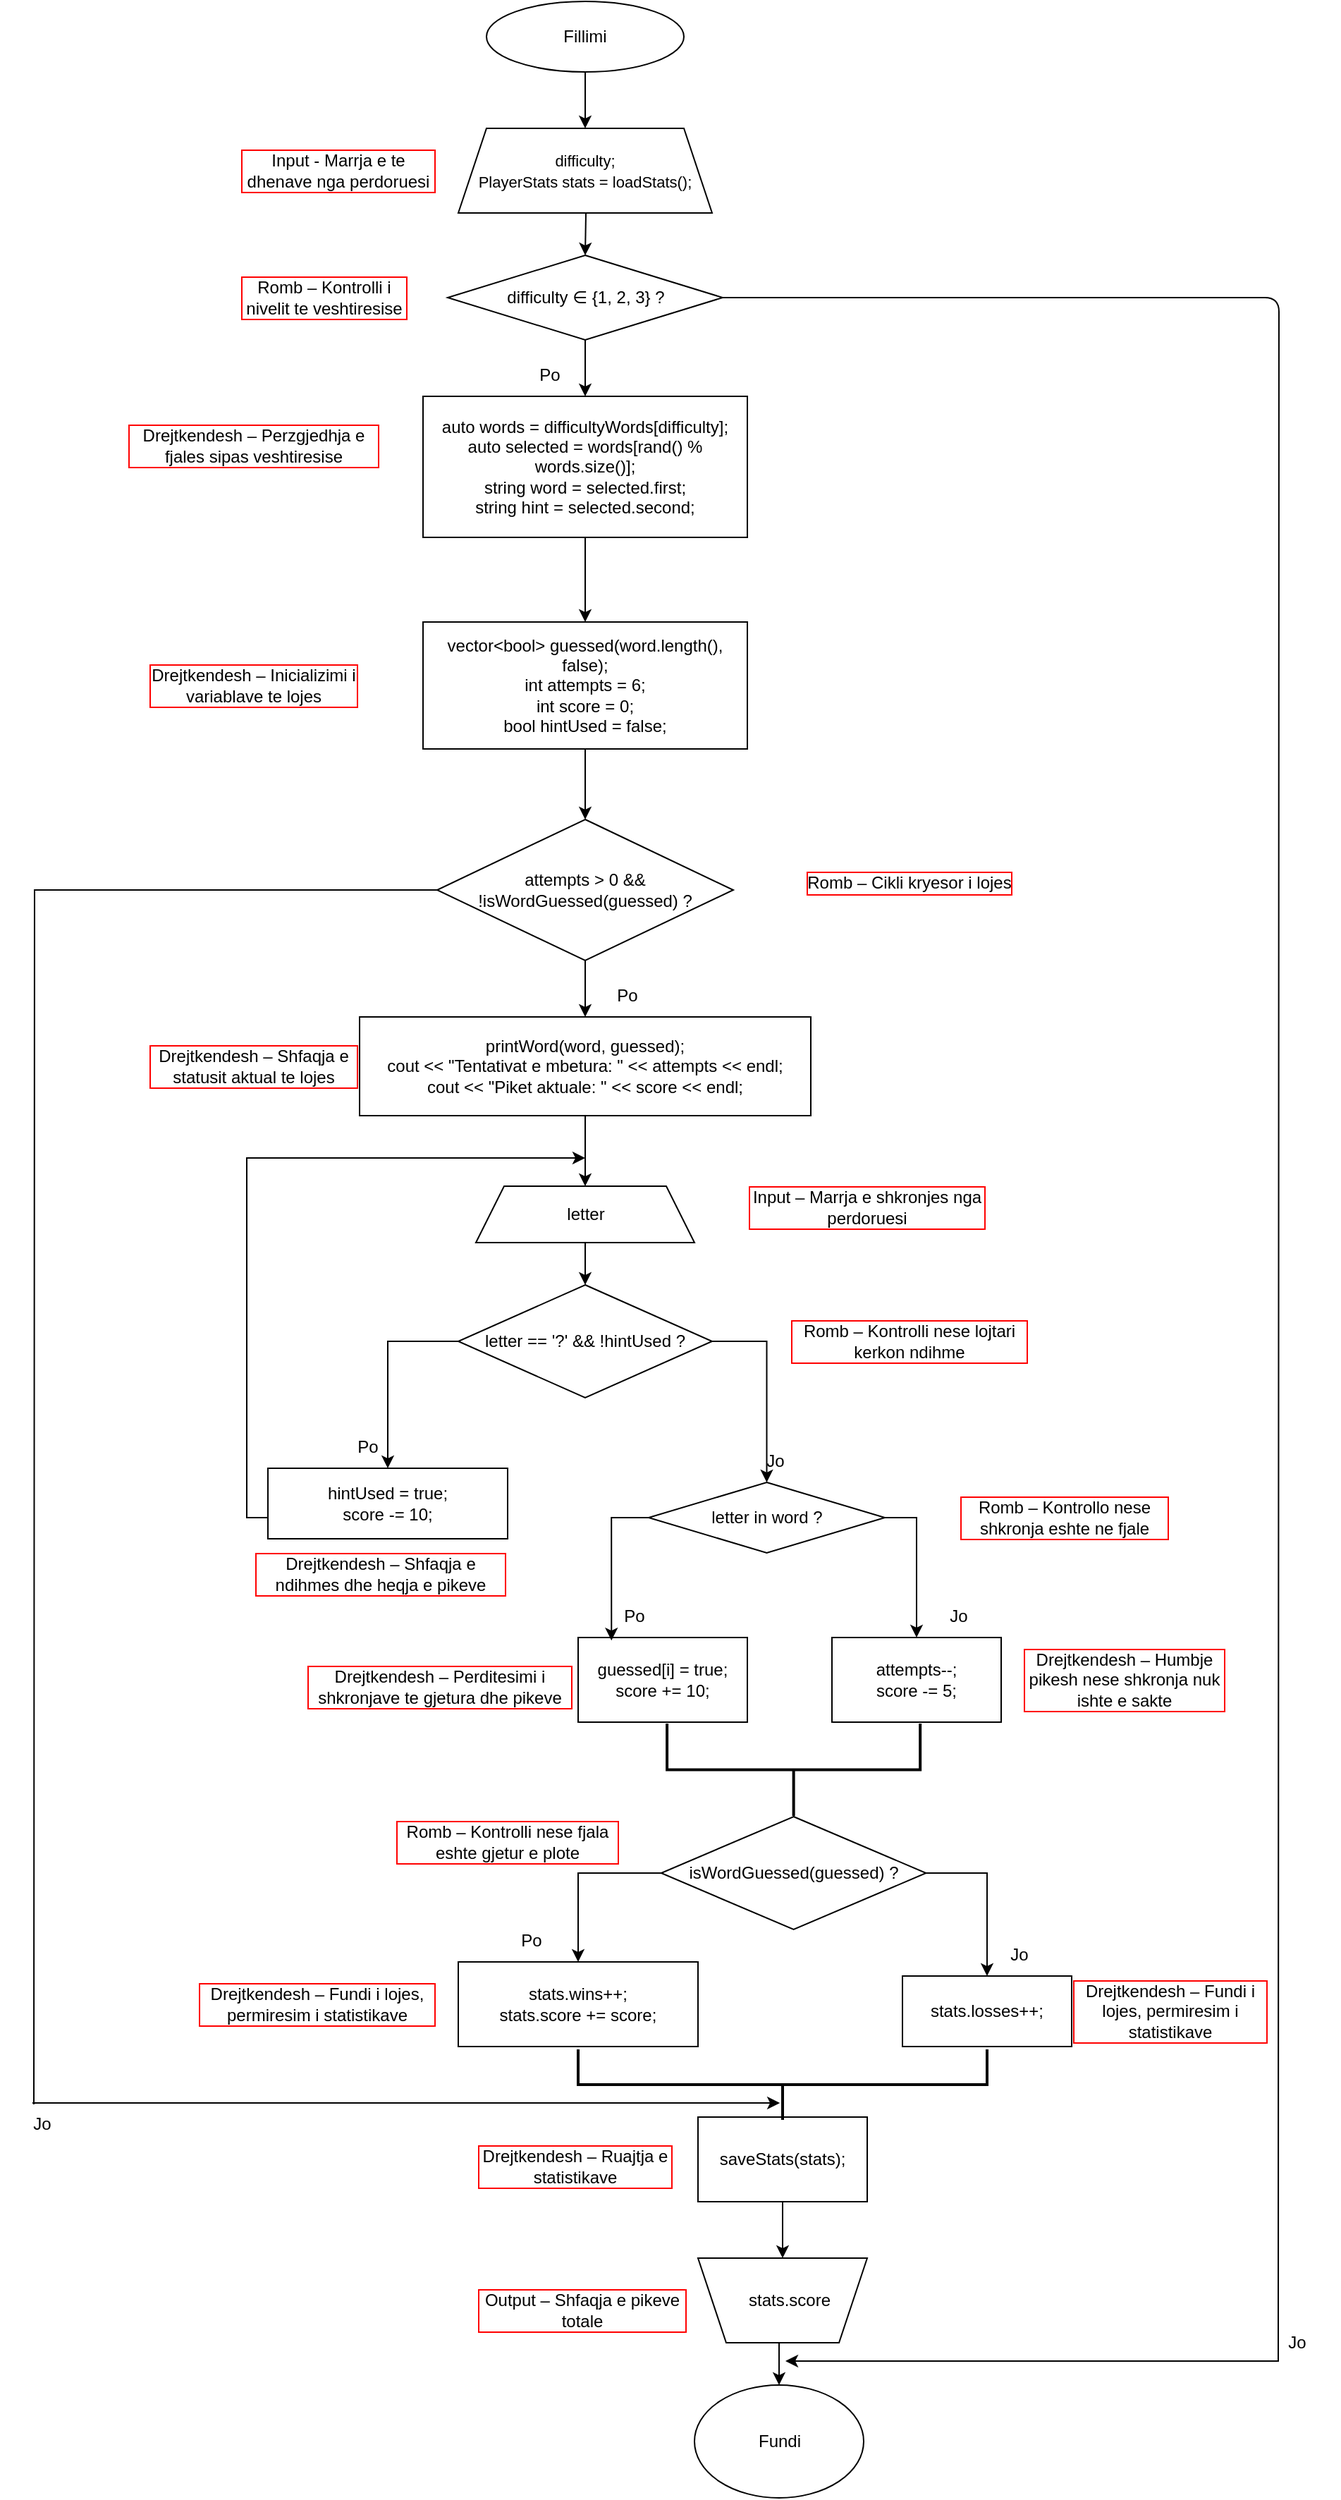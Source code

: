 <mxfile version="26.0.12">
  <diagram name="Page-1" id="fimrnE-iQMw2vcRcOvgp">
    <mxGraphModel dx="1844" dy="825" grid="1" gridSize="10" guides="1" tooltips="1" connect="1" arrows="1" fold="1" page="0" pageScale="1" pageWidth="850" pageHeight="1100" math="0" shadow="0">
      <root>
        <mxCell id="0" />
        <mxCell id="1" parent="0" />
        <mxCell id="ho7Oj8y4FpPHAUlmqDVh-1" value="Fillimi" style="ellipse;whiteSpace=wrap;html=1;" vertex="1" parent="1">
          <mxGeometry x="295" y="40" width="140" height="50" as="geometry" />
        </mxCell>
        <mxCell id="ho7Oj8y4FpPHAUlmqDVh-2" value="&lt;pre&gt;&lt;font style=&quot;font-size: 11px;&quot; face=&quot;Helvetica&quot;&gt;&lt;br&gt;difficulty;&lt;br&gt;&lt;span style=&quot;&quot; class=&quot;hljs-attribute&quot;&gt;PlayerStats&lt;/span&gt; stats = loadStats();&lt;/font&gt;&lt;/pre&gt;&lt;div&gt;&lt;br&gt;&lt;/div&gt;" style="shape=trapezoid;perimeter=trapezoidPerimeter;whiteSpace=wrap;html=1;fixedSize=1;align=center;" vertex="1" parent="1">
          <mxGeometry x="275" y="130" width="180" height="60" as="geometry" />
        </mxCell>
        <mxCell id="ho7Oj8y4FpPHAUlmqDVh-78" style="edgeStyle=orthogonalEdgeStyle;rounded=1;orthogonalLoop=1;jettySize=auto;html=1;exitX=1;exitY=0.5;exitDx=0;exitDy=0;curved=0;endArrow=none;startFill=0;" edge="1" parent="1" source="ho7Oj8y4FpPHAUlmqDVh-4">
          <mxGeometry relative="1" as="geometry">
            <mxPoint x="856.5" y="1713" as="targetPoint" />
            <mxPoint x="466.5" y="249" as="sourcePoint" />
          </mxGeometry>
        </mxCell>
        <mxCell id="ho7Oj8y4FpPHAUlmqDVh-4" value="&lt;br&gt;difficulty ∈ {1, 2, 3} ?&lt;div&gt;&lt;br/&gt;&lt;/div&gt;" style="rhombus;whiteSpace=wrap;html=1;align=center;" vertex="1" parent="1">
          <mxGeometry x="267.5" y="220" width="195" height="60" as="geometry" />
        </mxCell>
        <mxCell id="ho7Oj8y4FpPHAUlmqDVh-8" value="Jo" style="text;html=1;align=center;verticalAlign=middle;whiteSpace=wrap;rounded=0;" vertex="1" parent="1">
          <mxGeometry x="840" y="1685" width="60" height="30" as="geometry" />
        </mxCell>
        <mxCell id="ho7Oj8y4FpPHAUlmqDVh-9" value="" style="endArrow=classic;html=1;rounded=0;entryX=0.5;entryY=0;entryDx=0;entryDy=0;" edge="1" parent="1" target="ho7Oj8y4FpPHAUlmqDVh-4">
          <mxGeometry width="50" height="50" relative="1" as="geometry">
            <mxPoint x="365.51" y="190" as="sourcePoint" />
            <mxPoint x="364.48" y="243.34" as="targetPoint" />
          </mxGeometry>
        </mxCell>
        <mxCell id="ho7Oj8y4FpPHAUlmqDVh-10" value="" style="endArrow=classic;html=1;rounded=0;exitX=0.5;exitY=1;exitDx=0;exitDy=0;entryX=0.5;entryY=0;entryDx=0;entryDy=0;" edge="1" parent="1" source="ho7Oj8y4FpPHAUlmqDVh-1" target="ho7Oj8y4FpPHAUlmqDVh-2">
          <mxGeometry width="50" height="50" relative="1" as="geometry">
            <mxPoint x="380" y="280" as="sourcePoint" />
            <mxPoint x="200" y="130" as="targetPoint" />
          </mxGeometry>
        </mxCell>
        <mxCell id="ho7Oj8y4FpPHAUlmqDVh-21" style="edgeStyle=orthogonalEdgeStyle;rounded=0;orthogonalLoop=1;jettySize=auto;html=1;exitX=0.5;exitY=1;exitDx=0;exitDy=0;entryX=0.5;entryY=0;entryDx=0;entryDy=0;" edge="1" parent="1" source="ho7Oj8y4FpPHAUlmqDVh-11" target="ho7Oj8y4FpPHAUlmqDVh-17">
          <mxGeometry relative="1" as="geometry" />
        </mxCell>
        <UserObject label="&lt;br&gt;&lt;span class=&quot;hljs-type&quot;&gt;auto&lt;/span&gt; &lt;span class=&quot;hljs-variable&quot;&gt;words&lt;/span&gt; &lt;span class=&quot;hljs-operator&quot;&gt;=&lt;/span&gt; difficultyWords[difficulty];&lt;br&gt;&lt;span class=&quot;hljs-type&quot;&gt;auto&lt;/span&gt; &lt;span class=&quot;hljs-variable&quot;&gt;selected&lt;/span&gt; &lt;span class=&quot;hljs-operator&quot;&gt;=&lt;/span&gt; words[rand() % words.size()];&lt;br&gt;&lt;span class=&quot;hljs-type&quot;&gt;string&lt;/span&gt; &lt;span class=&quot;hljs-variable&quot;&gt;word&lt;/span&gt; &lt;span class=&quot;hljs-operator&quot;&gt;=&lt;/span&gt; selected.first;&lt;br&gt;&lt;span class=&quot;hljs-type&quot;&gt;string&lt;/span&gt; &lt;span class=&quot;hljs-variable&quot;&gt;hint&lt;/span&gt; &lt;span class=&quot;hljs-operator&quot;&gt;=&lt;/span&gt; selected.second;&lt;div&gt;&lt;br/&gt;&lt;/div&gt;" link="&#xa;&lt;span class=&quot;hljs-type&quot;&gt;auto&lt;/span&gt; &lt;span class=&quot;hljs-variable&quot;&gt;words&lt;/span&gt; &lt;span class=&quot;hljs-operator&quot;&gt;=&lt;/span&gt; difficultyWords[difficulty];&#xa;&lt;span class=&quot;hljs-type&quot;&gt;auto&lt;/span&gt; &lt;span class=&quot;hljs-variable&quot;&gt;selected&lt;/span&gt; &lt;span class=&quot;hljs-operator&quot;&gt;=&lt;/span&gt; words[rand() % words.size()];&#xa;&lt;span class=&quot;hljs-type&quot;&gt;string&lt;/span&gt; &lt;span class=&quot;hljs-variable&quot;&gt;word&lt;/span&gt; &lt;span class=&quot;hljs-operator&quot;&gt;=&lt;/span&gt; selected.first;&#xa;&lt;span class=&quot;hljs-type&quot;&gt;string&lt;/span&gt; &lt;span class=&quot;hljs-variable&quot;&gt;hint&lt;/span&gt; &lt;span class=&quot;hljs-operator&quot;&gt;=&lt;/span&gt; selected.second;&#xa;&#xa;" id="ho7Oj8y4FpPHAUlmqDVh-11">
          <mxCell style="rounded=0;whiteSpace=wrap;html=1;align=center;" vertex="1" parent="1">
            <mxGeometry x="250" y="320" width="230" height="100" as="geometry" />
          </mxCell>
        </UserObject>
        <mxCell id="ho7Oj8y4FpPHAUlmqDVh-12" value="" style="endArrow=classic;html=1;rounded=0;entryX=0.5;entryY=0;entryDx=0;entryDy=0;exitX=0.5;exitY=1;exitDx=0;exitDy=0;" edge="1" parent="1" source="ho7Oj8y4FpPHAUlmqDVh-4" target="ho7Oj8y4FpPHAUlmqDVh-11">
          <mxGeometry width="50" height="50" relative="1" as="geometry">
            <mxPoint x="380" y="380" as="sourcePoint" />
            <mxPoint x="430" y="330" as="targetPoint" />
          </mxGeometry>
        </mxCell>
        <mxCell id="ho7Oj8y4FpPHAUlmqDVh-13" value="Po" style="text;html=1;align=center;verticalAlign=middle;whiteSpace=wrap;rounded=0;" vertex="1" parent="1">
          <mxGeometry x="310" y="290" width="60" height="30" as="geometry" />
        </mxCell>
        <mxCell id="ho7Oj8y4FpPHAUlmqDVh-14" value="Input - Marrja e te dhenave nga perdoruesi" style="text;html=1;align=center;verticalAlign=middle;whiteSpace=wrap;rounded=0;labelBorderColor=light-dark(#ff0000, #ededed);" vertex="1" parent="1">
          <mxGeometry x="120" y="140" width="140" height="40" as="geometry" />
        </mxCell>
        <mxCell id="ho7Oj8y4FpPHAUlmqDVh-15" value="Romb – Kontrolli i nivelit te veshtiresise" style="text;html=1;align=center;verticalAlign=middle;whiteSpace=wrap;rounded=0;labelBorderColor=#FF0000;" vertex="1" parent="1">
          <mxGeometry x="120" y="235" width="120" height="30" as="geometry" />
        </mxCell>
        <mxCell id="ho7Oj8y4FpPHAUlmqDVh-16" value="Drejtkendesh – Perzgjedhja e fjales sipas veshtiresise" style="text;html=1;align=center;verticalAlign=middle;whiteSpace=wrap;rounded=0;labelBorderColor=#FF0000;" vertex="1" parent="1">
          <mxGeometry x="40" y="340" width="180" height="30" as="geometry" />
        </mxCell>
        <mxCell id="ho7Oj8y4FpPHAUlmqDVh-24" style="edgeStyle=orthogonalEdgeStyle;rounded=0;orthogonalLoop=1;jettySize=auto;html=1;exitX=0.5;exitY=1;exitDx=0;exitDy=0;entryX=0.5;entryY=0;entryDx=0;entryDy=0;" edge="1" parent="1" source="ho7Oj8y4FpPHAUlmqDVh-17" target="ho7Oj8y4FpPHAUlmqDVh-23">
          <mxGeometry relative="1" as="geometry" />
        </mxCell>
        <mxCell id="ho7Oj8y4FpPHAUlmqDVh-17" value="&lt;br&gt;&lt;span class=&quot;hljs-function&quot;&gt;vector&amp;lt;&lt;span class=&quot;hljs-type&quot;&gt;bool&lt;/span&gt;&amp;gt; &lt;span class=&quot;hljs-title&quot;&gt;guessed&lt;/span&gt;&lt;span class=&quot;hljs-params&quot;&gt;(&lt;span class=&quot;hljs-type&quot;&gt;word&lt;/span&gt;.length(), &lt;span class=&quot;hljs-literal&quot;&gt;false&lt;/span&gt;)&lt;/span&gt;&lt;/span&gt;;&lt;br&gt;&lt;span class=&quot;hljs-type&quot;&gt;int&lt;/span&gt; attempts = &lt;span class=&quot;hljs-number&quot;&gt;6&lt;/span&gt;;&lt;br&gt;&lt;span class=&quot;hljs-type&quot;&gt;int&lt;/span&gt; score = &lt;span class=&quot;hljs-number&quot;&gt;0&lt;/span&gt;;&lt;br&gt;&lt;span class=&quot;hljs-type&quot;&gt;bool&lt;/span&gt; hintUsed = &lt;span class=&quot;hljs-literal&quot;&gt;false&lt;/span&gt;;&lt;div&gt;&lt;br/&gt;&lt;/div&gt;" style="rounded=0;whiteSpace=wrap;html=1;align=center;" vertex="1" parent="1">
          <mxGeometry x="250" y="480" width="230" height="90" as="geometry" />
        </mxCell>
        <mxCell id="ho7Oj8y4FpPHAUlmqDVh-22" value="Drejtkendesh – Inicializimi i variablave te lojes" style="text;html=1;align=center;verticalAlign=middle;whiteSpace=wrap;rounded=0;labelBorderColor=#FF0000;" vertex="1" parent="1">
          <mxGeometry x="55" y="510" width="150" height="30" as="geometry" />
        </mxCell>
        <mxCell id="ho7Oj8y4FpPHAUlmqDVh-28" style="edgeStyle=orthogonalEdgeStyle;rounded=0;orthogonalLoop=1;jettySize=auto;html=1;exitX=0.5;exitY=1;exitDx=0;exitDy=0;entryX=0.5;entryY=0;entryDx=0;entryDy=0;" edge="1" parent="1" source="ho7Oj8y4FpPHAUlmqDVh-23" target="ho7Oj8y4FpPHAUlmqDVh-27">
          <mxGeometry relative="1" as="geometry" />
        </mxCell>
        <mxCell id="ho7Oj8y4FpPHAUlmqDVh-80" style="edgeStyle=orthogonalEdgeStyle;rounded=0;orthogonalLoop=1;jettySize=auto;html=1;exitX=0;exitY=0.5;exitDx=0;exitDy=0;endArrow=none;startFill=0;" edge="1" parent="1" source="ho7Oj8y4FpPHAUlmqDVh-23">
          <mxGeometry relative="1" as="geometry">
            <mxPoint x="-26" y="1531" as="targetPoint" />
            <mxPoint x="254" y="671" as="sourcePoint" />
          </mxGeometry>
        </mxCell>
        <mxCell id="ho7Oj8y4FpPHAUlmqDVh-23" value="attempts &amp;gt; &lt;span class=&quot;hljs-number&quot;&gt;0&lt;/span&gt; &amp;amp;&amp;amp; !&lt;span class=&quot;hljs-built_in&quot;&gt;isWordGuessed&lt;/span&gt;(guessed) ?" style="rhombus;whiteSpace=wrap;html=1;" vertex="1" parent="1">
          <mxGeometry x="260" y="620" width="210" height="100" as="geometry" />
        </mxCell>
        <mxCell id="ho7Oj8y4FpPHAUlmqDVh-26" value="Jo" style="text;html=1;align=center;verticalAlign=middle;whiteSpace=wrap;rounded=0;" vertex="1" parent="1">
          <mxGeometry x="-50" y="1530" width="60" height="30" as="geometry" />
        </mxCell>
        <mxCell id="ho7Oj8y4FpPHAUlmqDVh-32" style="edgeStyle=orthogonalEdgeStyle;rounded=0;orthogonalLoop=1;jettySize=auto;html=1;exitX=0.5;exitY=1;exitDx=0;exitDy=0;" edge="1" parent="1" source="ho7Oj8y4FpPHAUlmqDVh-27" target="ho7Oj8y4FpPHAUlmqDVh-31">
          <mxGeometry relative="1" as="geometry" />
        </mxCell>
        <mxCell id="ho7Oj8y4FpPHAUlmqDVh-27" value="&lt;br&gt;&lt;span class=&quot;hljs-built_in&quot;&gt;printWord&lt;/span&gt;(&lt;span class=&quot;hljs-type&quot;&gt;word&lt;/span&gt;, guessed);&lt;br&gt;cout &amp;lt;&amp;lt; &lt;span class=&quot;hljs-string&quot;&gt;&quot;Tentativat e mbetura: &quot;&lt;/span&gt; &amp;lt;&amp;lt; attempts &amp;lt;&amp;lt; endl;&lt;br&gt;cout &amp;lt;&amp;lt; &lt;span class=&quot;hljs-string&quot;&gt;&quot;Piket aktuale: &quot;&lt;/span&gt; &amp;lt;&amp;lt; score &amp;lt;&amp;lt; endl;&lt;div&gt;&lt;br/&gt;&lt;/div&gt;" style="rounded=0;whiteSpace=wrap;html=1;align=center;" vertex="1" parent="1">
          <mxGeometry x="205" y="760" width="320" height="70" as="geometry" />
        </mxCell>
        <mxCell id="ho7Oj8y4FpPHAUlmqDVh-29" value="Drejtkendesh – Shfaqja e statusit aktual te lojes" style="text;html=1;align=center;verticalAlign=middle;whiteSpace=wrap;rounded=0;labelBorderColor=#FF0000;" vertex="1" parent="1">
          <mxGeometry x="55" y="780" width="150" height="30" as="geometry" />
        </mxCell>
        <mxCell id="ho7Oj8y4FpPHAUlmqDVh-30" value="Po" style="text;html=1;align=center;verticalAlign=middle;whiteSpace=wrap;rounded=0;" vertex="1" parent="1">
          <mxGeometry x="365" y="730" width="60" height="30" as="geometry" />
        </mxCell>
        <mxCell id="ho7Oj8y4FpPHAUlmqDVh-34" style="edgeStyle=orthogonalEdgeStyle;rounded=0;orthogonalLoop=1;jettySize=auto;html=1;exitX=0.5;exitY=1;exitDx=0;exitDy=0;entryX=0.5;entryY=0;entryDx=0;entryDy=0;" edge="1" parent="1" source="ho7Oj8y4FpPHAUlmqDVh-31" target="ho7Oj8y4FpPHAUlmqDVh-33">
          <mxGeometry relative="1" as="geometry" />
        </mxCell>
        <mxCell id="ho7Oj8y4FpPHAUlmqDVh-31" value="letter" style="shape=trapezoid;perimeter=trapezoidPerimeter;whiteSpace=wrap;html=1;fixedSize=1;" vertex="1" parent="1">
          <mxGeometry x="287.5" y="880" width="155" height="40" as="geometry" />
        </mxCell>
        <mxCell id="ho7Oj8y4FpPHAUlmqDVh-36" style="edgeStyle=orthogonalEdgeStyle;rounded=0;orthogonalLoop=1;jettySize=auto;html=1;exitX=0;exitY=0.5;exitDx=0;exitDy=0;entryX=0.5;entryY=0;entryDx=0;entryDy=0;" edge="1" parent="1" source="ho7Oj8y4FpPHAUlmqDVh-33" target="ho7Oj8y4FpPHAUlmqDVh-35">
          <mxGeometry relative="1" as="geometry" />
        </mxCell>
        <mxCell id="ho7Oj8y4FpPHAUlmqDVh-45" style="edgeStyle=orthogonalEdgeStyle;rounded=0;orthogonalLoop=1;jettySize=auto;html=1;exitX=1;exitY=0.5;exitDx=0;exitDy=0;" edge="1" parent="1" source="ho7Oj8y4FpPHAUlmqDVh-33" target="ho7Oj8y4FpPHAUlmqDVh-44">
          <mxGeometry relative="1" as="geometry" />
        </mxCell>
        <mxCell id="ho7Oj8y4FpPHAUlmqDVh-33" value="&lt;br&gt;&lt;span class=&quot;hljs-attr&quot;&gt;letter&lt;/span&gt; == &lt;span class=&quot;hljs-string&quot;&gt;&#39;?&#39;&lt;/span&gt; &amp;amp;&amp;amp; !hintUsed ?&lt;div&gt;&lt;br/&gt;&lt;/div&gt;" style="rhombus;whiteSpace=wrap;html=1;align=center;" vertex="1" parent="1">
          <mxGeometry x="275" y="950" width="180" height="80" as="geometry" />
        </mxCell>
        <mxCell id="ho7Oj8y4FpPHAUlmqDVh-38" style="edgeStyle=orthogonalEdgeStyle;rounded=0;orthogonalLoop=1;jettySize=auto;html=1;exitX=0;exitY=0.5;exitDx=0;exitDy=0;" edge="1" parent="1">
          <mxGeometry relative="1" as="geometry">
            <mxPoint x="365" y="860" as="targetPoint" />
            <mxPoint x="145" y="1115" as="sourcePoint" />
            <Array as="points">
              <mxPoint x="125" y="1115" />
              <mxPoint x="125" y="860" />
            </Array>
          </mxGeometry>
        </mxCell>
        <mxCell id="ho7Oj8y4FpPHAUlmqDVh-35" value="&lt;br&gt;&lt;span class=&quot;hljs-attribute&quot;&gt;hintUsed&lt;/span&gt; = &lt;span class=&quot;hljs-literal&quot;&gt;true&lt;/span&gt;;&lt;br&gt;&lt;span class=&quot;hljs-attribute&quot;&gt;score&lt;/span&gt; -= &lt;span class=&quot;hljs-number&quot;&gt;10&lt;/span&gt;;&lt;div&gt;&lt;br&gt;&lt;/div&gt;" style="rounded=0;whiteSpace=wrap;html=1;align=center;" vertex="1" parent="1">
          <mxGeometry x="140" y="1080" width="170" height="50" as="geometry" />
        </mxCell>
        <mxCell id="ho7Oj8y4FpPHAUlmqDVh-37" value="Po" style="text;html=1;align=center;verticalAlign=middle;whiteSpace=wrap;rounded=0;" vertex="1" parent="1">
          <mxGeometry x="181" y="1050" width="60" height="30" as="geometry" />
        </mxCell>
        <mxCell id="ho7Oj8y4FpPHAUlmqDVh-43" value="Jo" style="text;html=1;align=center;verticalAlign=middle;whiteSpace=wrap;rounded=0;" vertex="1" parent="1">
          <mxGeometry x="470" y="1060" width="60" height="30" as="geometry" />
        </mxCell>
        <mxCell id="ho7Oj8y4FpPHAUlmqDVh-49" style="edgeStyle=orthogonalEdgeStyle;rounded=0;orthogonalLoop=1;jettySize=auto;html=1;exitX=1;exitY=0.5;exitDx=0;exitDy=0;entryX=0.5;entryY=0;entryDx=0;entryDy=0;" edge="1" parent="1" source="ho7Oj8y4FpPHAUlmqDVh-44" target="ho7Oj8y4FpPHAUlmqDVh-47">
          <mxGeometry relative="1" as="geometry" />
        </mxCell>
        <mxCell id="ho7Oj8y4FpPHAUlmqDVh-44" value="&lt;br&gt;letter in&amp;nbsp;&lt;span class=&quot;hljs-type&quot;&gt;word&lt;/span&gt; ?&lt;div&gt;&lt;br&gt;&lt;/div&gt;" style="rhombus;whiteSpace=wrap;html=1;align=center;" vertex="1" parent="1">
          <mxGeometry x="410" y="1090" width="167.5" height="50" as="geometry" />
        </mxCell>
        <mxCell id="ho7Oj8y4FpPHAUlmqDVh-46" value="guessed[i] = &lt;span class=&quot;hljs-literal&quot;&gt;true&lt;/span&gt;;&lt;br/&gt;score += &lt;span class=&quot;hljs-number&quot;&gt;10&lt;/span&gt;;" style="rounded=0;whiteSpace=wrap;html=1;" vertex="1" parent="1">
          <mxGeometry x="360" y="1200" width="120" height="60" as="geometry" />
        </mxCell>
        <mxCell id="ho7Oj8y4FpPHAUlmqDVh-47" value="&lt;br&gt;attempts&lt;span class=&quot;hljs-comment&quot;&gt;--;&lt;/span&gt;&lt;br&gt;score -= &lt;span class=&quot;hljs-number&quot;&gt;5&lt;/span&gt;;&lt;div&gt;&lt;br/&gt;&lt;/div&gt;" style="rounded=0;whiteSpace=wrap;html=1;align=center;" vertex="1" parent="1">
          <mxGeometry x="540" y="1200" width="120" height="60" as="geometry" />
        </mxCell>
        <mxCell id="ho7Oj8y4FpPHAUlmqDVh-48" style="edgeStyle=orthogonalEdgeStyle;rounded=0;orthogonalLoop=1;jettySize=auto;html=1;exitX=0;exitY=0.5;exitDx=0;exitDy=0;entryX=0.197;entryY=0.035;entryDx=0;entryDy=0;entryPerimeter=0;" edge="1" parent="1" source="ho7Oj8y4FpPHAUlmqDVh-44" target="ho7Oj8y4FpPHAUlmqDVh-46">
          <mxGeometry relative="1" as="geometry" />
        </mxCell>
        <mxCell id="ho7Oj8y4FpPHAUlmqDVh-50" value="Po" style="text;html=1;align=center;verticalAlign=middle;whiteSpace=wrap;rounded=0;" vertex="1" parent="1">
          <mxGeometry x="370" y="1170" width="60" height="30" as="geometry" />
        </mxCell>
        <mxCell id="ho7Oj8y4FpPHAUlmqDVh-51" value="Jo" style="text;html=1;align=center;verticalAlign=middle;whiteSpace=wrap;rounded=0;" vertex="1" parent="1">
          <mxGeometry x="600" y="1170" width="60" height="30" as="geometry" />
        </mxCell>
        <mxCell id="ho7Oj8y4FpPHAUlmqDVh-52" value="" style="strokeWidth=2;html=1;shape=mxgraph.flowchart.annotation_2;align=left;labelPosition=right;pointerEvents=1;rotation=-90;" vertex="1" parent="1">
          <mxGeometry x="480" y="1204" width="65.63" height="179.53" as="geometry" />
        </mxCell>
        <mxCell id="ho7Oj8y4FpPHAUlmqDVh-56" style="edgeStyle=orthogonalEdgeStyle;rounded=0;orthogonalLoop=1;jettySize=auto;html=1;exitX=0;exitY=0.5;exitDx=0;exitDy=0;" edge="1" parent="1" source="ho7Oj8y4FpPHAUlmqDVh-55" target="ho7Oj8y4FpPHAUlmqDVh-57">
          <mxGeometry relative="1" as="geometry">
            <mxPoint x="350" y="1480" as="targetPoint" />
          </mxGeometry>
        </mxCell>
        <mxCell id="ho7Oj8y4FpPHAUlmqDVh-59" style="edgeStyle=orthogonalEdgeStyle;rounded=0;orthogonalLoop=1;jettySize=auto;html=1;exitX=1;exitY=0.5;exitDx=0;exitDy=0;" edge="1" parent="1" source="ho7Oj8y4FpPHAUlmqDVh-55" target="ho7Oj8y4FpPHAUlmqDVh-60">
          <mxGeometry relative="1" as="geometry">
            <mxPoint x="730" y="1450" as="targetPoint" />
          </mxGeometry>
        </mxCell>
        <mxCell id="ho7Oj8y4FpPHAUlmqDVh-55" value="&lt;br&gt;&lt;span class=&quot;hljs-built_in&quot;&gt;isWordGuessed&lt;/span&gt;(guessed) ?&lt;div&gt;&lt;br/&gt;&lt;/div&gt;" style="rhombus;whiteSpace=wrap;html=1;align=center;" vertex="1" parent="1">
          <mxGeometry x="418.9" y="1327" width="187.82" height="80" as="geometry" />
        </mxCell>
        <UserObject label="&lt;span class=&quot;hljs-string&quot;&gt;&lt;br&gt;stats.wins++;&lt;br&gt;stats.score += score;&lt;/span&gt;&lt;div&gt;&lt;br&gt;&lt;/div&gt;" id="ho7Oj8y4FpPHAUlmqDVh-57">
          <mxCell style="rounded=0;whiteSpace=wrap;html=1;align=center;" vertex="1" parent="1">
            <mxGeometry x="275" y="1430" width="170" height="60" as="geometry" />
          </mxCell>
        </UserObject>
        <mxCell id="ho7Oj8y4FpPHAUlmqDVh-58" value="Po" style="text;html=1;align=center;verticalAlign=middle;whiteSpace=wrap;rounded=0;" vertex="1" parent="1">
          <mxGeometry x="297" y="1400" width="60" height="30" as="geometry" />
        </mxCell>
        <UserObject label="&lt;br&gt;stats.losses++;&lt;div&gt;&lt;br/&gt;&lt;/div&gt;" id="ho7Oj8y4FpPHAUlmqDVh-60">
          <mxCell style="rounded=0;whiteSpace=wrap;html=1;" vertex="1" parent="1">
            <mxGeometry x="590" y="1440" width="120" height="50" as="geometry" />
          </mxCell>
        </UserObject>
        <mxCell id="ho7Oj8y4FpPHAUlmqDVh-61" value="Jo" style="text;html=1;align=center;verticalAlign=middle;whiteSpace=wrap;rounded=0;" vertex="1" parent="1">
          <mxGeometry x="643" y="1410" width="60" height="30" as="geometry" />
        </mxCell>
        <mxCell id="ho7Oj8y4FpPHAUlmqDVh-67" style="edgeStyle=orthogonalEdgeStyle;rounded=0;orthogonalLoop=1;jettySize=auto;html=1;exitX=0.5;exitY=1;exitDx=0;exitDy=0;entryX=0.5;entryY=1;entryDx=0;entryDy=0;" edge="1" parent="1" source="ho7Oj8y4FpPHAUlmqDVh-62" target="ho7Oj8y4FpPHAUlmqDVh-63">
          <mxGeometry relative="1" as="geometry" />
        </mxCell>
        <mxCell id="ho7Oj8y4FpPHAUlmqDVh-62" value="saveStats(stats);" style="rounded=0;whiteSpace=wrap;html=1;" vertex="1" parent="1">
          <mxGeometry x="445" y="1540" width="120" height="60" as="geometry" />
        </mxCell>
        <mxCell id="ho7Oj8y4FpPHAUlmqDVh-66" style="edgeStyle=orthogonalEdgeStyle;rounded=0;orthogonalLoop=1;jettySize=auto;html=1;exitX=0.5;exitY=0;exitDx=0;exitDy=0;entryX=0.5;entryY=0;entryDx=0;entryDy=0;" edge="1" parent="1" source="ho7Oj8y4FpPHAUlmqDVh-63" target="ho7Oj8y4FpPHAUlmqDVh-65">
          <mxGeometry relative="1" as="geometry" />
        </mxCell>
        <mxCell id="ho7Oj8y4FpPHAUlmqDVh-63" value="" style="shape=trapezoid;perimeter=trapezoidPerimeter;whiteSpace=wrap;html=1;fixedSize=1;rotation=-180;" vertex="1" parent="1">
          <mxGeometry x="445" y="1640" width="120" height="60" as="geometry" />
        </mxCell>
        <mxCell id="ho7Oj8y4FpPHAUlmqDVh-64" value="stats.score" style="text;html=1;align=center;verticalAlign=middle;whiteSpace=wrap;rounded=0;" vertex="1" parent="1">
          <mxGeometry x="480" y="1655" width="60" height="30" as="geometry" />
        </mxCell>
        <mxCell id="ho7Oj8y4FpPHAUlmqDVh-65" value="Fundi" style="ellipse;whiteSpace=wrap;html=1;" vertex="1" parent="1">
          <mxGeometry x="442.5" y="1730" width="120" height="80" as="geometry" />
        </mxCell>
        <mxCell id="ho7Oj8y4FpPHAUlmqDVh-68" value="" style="strokeWidth=2;html=1;shape=mxgraph.flowchart.annotation_2;align=left;labelPosition=right;pointerEvents=1;rotation=-90;" vertex="1" parent="1">
          <mxGeometry x="480" y="1372" width="50" height="290" as="geometry" />
        </mxCell>
        <mxCell id="ho7Oj8y4FpPHAUlmqDVh-79" value="" style="endArrow=classic;html=1;rounded=0;" edge="1" parent="1">
          <mxGeometry width="50" height="50" relative="1" as="geometry">
            <mxPoint x="857" y="1713" as="sourcePoint" />
            <mxPoint x="507" y="1713" as="targetPoint" />
          </mxGeometry>
        </mxCell>
        <mxCell id="ho7Oj8y4FpPHAUlmqDVh-81" value="" style="endArrow=classic;html=1;rounded=0;entryX=0.24;entryY=0.483;entryDx=0;entryDy=0;entryPerimeter=0;" edge="1" parent="1">
          <mxGeometry width="50" height="50" relative="1" as="geometry">
            <mxPoint x="-27" y="1530" as="sourcePoint" />
            <mxPoint x="503.07" y="1530" as="targetPoint" />
          </mxGeometry>
        </mxCell>
        <mxCell id="ho7Oj8y4FpPHAUlmqDVh-84" value="Romb – Cikli kryesor i lojes" style="text;html=1;align=center;verticalAlign=middle;whiteSpace=wrap;rounded=0;labelBorderColor=#FF0000;" vertex="1" parent="1">
          <mxGeometry x="520" y="650" width="150" height="30" as="geometry" />
        </mxCell>
        <mxCell id="ho7Oj8y4FpPHAUlmqDVh-85" value="Input – Marrja e shkronjes nga perdoruesi" style="text;html=1;align=center;verticalAlign=middle;whiteSpace=wrap;rounded=0;labelBorderColor=#FF0000;" vertex="1" parent="1">
          <mxGeometry x="480" y="880" width="170" height="30" as="geometry" />
        </mxCell>
        <mxCell id="ho7Oj8y4FpPHAUlmqDVh-86" value="Romb – Kontrolli nese lojtari kerkon ndihme" style="text;html=1;align=center;verticalAlign=middle;whiteSpace=wrap;rounded=0;labelBorderColor=#FF0000;" vertex="1" parent="1">
          <mxGeometry x="510" y="975" width="170" height="30" as="geometry" />
        </mxCell>
        <mxCell id="ho7Oj8y4FpPHAUlmqDVh-87" value="Drejtkendesh – Shfaqja e ndihmes dhe heqja e pikeve" style="text;html=1;align=center;verticalAlign=middle;whiteSpace=wrap;rounded=0;labelBorderColor=#FF0000;" vertex="1" parent="1">
          <mxGeometry x="130" y="1140" width="180" height="30" as="geometry" />
        </mxCell>
        <mxCell id="ho7Oj8y4FpPHAUlmqDVh-88" value="Romb – Kontrollo nese shkronja eshte ne fjale" style="text;html=1;align=center;verticalAlign=middle;whiteSpace=wrap;rounded=0;labelBorderColor=#FF0000;" vertex="1" parent="1">
          <mxGeometry x="630" y="1100" width="150" height="30" as="geometry" />
        </mxCell>
        <mxCell id="ho7Oj8y4FpPHAUlmqDVh-89" value="Drejtkendesh – Perditesimi i shkronjave te gjetura dhe pikeve" style="text;html=1;align=center;verticalAlign=middle;whiteSpace=wrap;rounded=0;labelBorderColor=#FF0000;" vertex="1" parent="1">
          <mxGeometry x="167" y="1220" width="190" height="30" as="geometry" />
        </mxCell>
        <mxCell id="ho7Oj8y4FpPHAUlmqDVh-90" value="Drejtkendesh – Humbje pikesh nese shkronja nuk ishte e sakte" style="text;html=1;align=center;verticalAlign=middle;whiteSpace=wrap;rounded=0;labelBorderColor=#FF0000;" vertex="1" parent="1">
          <mxGeometry x="675" y="1215" width="145" height="30" as="geometry" />
        </mxCell>
        <mxCell id="ho7Oj8y4FpPHAUlmqDVh-91" value="Romb – Kontrolli nese fjala eshte gjetur e plote" style="text;html=1;align=center;verticalAlign=middle;whiteSpace=wrap;rounded=0;labelBorderColor=#FF0000;" vertex="1" parent="1">
          <mxGeometry x="230" y="1330" width="160" height="30" as="geometry" />
        </mxCell>
        <mxCell id="ho7Oj8y4FpPHAUlmqDVh-92" value="Drejtkendesh – Fundi i lojes, permiresim i statistikave" style="text;html=1;align=center;verticalAlign=middle;whiteSpace=wrap;rounded=0;labelBorderColor=#FF0000;" vertex="1" parent="1">
          <mxGeometry x="90" y="1445" width="170" height="30" as="geometry" />
        </mxCell>
        <mxCell id="ho7Oj8y4FpPHAUlmqDVh-93" value="Drejtkendesh – Fundi i lojes, permiresim i statistikave" style="text;html=1;align=center;verticalAlign=middle;whiteSpace=wrap;rounded=0;labelBorderColor=#FF0000;" vertex="1" parent="1">
          <mxGeometry x="710" y="1450" width="140" height="30" as="geometry" />
        </mxCell>
        <mxCell id="ho7Oj8y4FpPHAUlmqDVh-94" value="Drejtkendesh – Ruajtja e statistikave" style="text;html=1;align=center;verticalAlign=middle;whiteSpace=wrap;rounded=0;labelBorderColor=#FF0000;" vertex="1" parent="1">
          <mxGeometry x="287.5" y="1560" width="140" height="30" as="geometry" />
        </mxCell>
        <mxCell id="ho7Oj8y4FpPHAUlmqDVh-95" value="Output – Shfaqja e pikeve totale" style="text;html=1;align=center;verticalAlign=middle;whiteSpace=wrap;rounded=0;labelBorderColor=#FF0000;" vertex="1" parent="1">
          <mxGeometry x="287.5" y="1662" width="150" height="30" as="geometry" />
        </mxCell>
      </root>
    </mxGraphModel>
  </diagram>
</mxfile>
